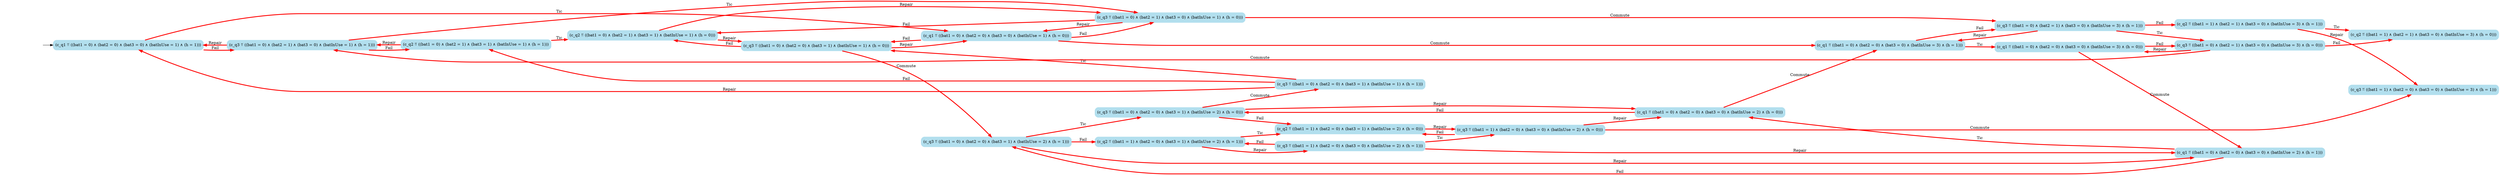 digraph G {

	rankdir = LR;

	start_c_q1_95[style=invisible];

	node[shape=box, style="rounded, filled", color=lightblue2];

	c_q3_69[label="(c_q3 ≝ ((bat1 = 0) ∧ (bat2 = 0) ∧ (bat3 = 1) ∧ (batInUse = 2) ∧ (h = 0)))"];
	c_q3_103[label="(c_q3 ≝ ((bat1 = 0) ∧ (bat2 = 0) ∧ (bat3 = 1) ∧ (batInUse = 1) ∧ (h = 0)))"];
	c_q3_94[label="(c_q3 ≝ ((bat1 = 0) ∧ (bat2 = 0) ∧ (bat3 = 1) ∧ (batInUse = 1) ∧ (h = 1)))"];
	c_q2_88[label="(c_q2 ≝ ((bat1 = 1) ∧ (bat2 = 1) ∧ (bat3 = 0) ∧ (batInUse = 3) ∧ (h = 1)))"];
	c_q1_71[label="(c_q1 ≝ ((bat1 = 0) ∧ (bat2 = 0) ∧ (bat3 = 0) ∧ (batInUse = 3) ∧ (h = 1)))"];
	c_q2_87[label="(c_q2 ≝ ((bat1 = 1) ∧ (bat2 = 1) ∧ (bat3 = 0) ∧ (batInUse = 3) ∧ (h = 0)))"];
	c_q3_100[label="(c_q3 ≝ ((bat1 = 1) ∧ (bat2 = 0) ∧ (bat3 = 0) ∧ (batInUse = 2) ∧ (h = 0)))"];
	c_q2_102[label="(c_q2 ≝ ((bat1 = 0) ∧ (bat2 = 1) ∧ (bat3 = 1) ∧ (batInUse = 1) ∧ (h = 0)))"];
	c_q3_76[label="(c_q3 ≝ ((bat1 = 1) ∧ (bat2 = 0) ∧ (bat3 = 0) ∧ (batInUse = 2) ∧ (h = 1)))"];
	c_q2_93[label="(c_q2 ≝ ((bat1 = 0) ∧ (bat2 = 1) ∧ (bat3 = 1) ∧ (batInUse = 1) ∧ (h = 1)))"];
	c_q3_99[label="(c_q3 ≝ ((bat1 = 1) ∧ (bat2 = 0) ∧ (bat3 = 0) ∧ (batInUse = 3) ∧ (h = 1)))"];
	c_q2_97[label="(c_q2 ≝ ((bat1 = 1) ∧ (bat2 = 0) ∧ (bat3 = 1) ∧ (batInUse = 2) ∧ (h = 0)))"];
	c_q3_50[label="(c_q3 ≝ ((bat1 = 0) ∧ (bat2 = 1) ∧ (bat3 = 0) ∧ (batInUse = 1) ∧ (h = 0)))"];
	c_q2_75[label="(c_q2 ≝ ((bat1 = 1) ∧ (bat2 = 0) ∧ (bat3 = 1) ∧ (batInUse = 2) ∧ (h = 1)))"];
	c_q3_83[label="(c_q3 ≝ ((bat1 = 0) ∧ (bat2 = 1) ∧ (bat3 = 0) ∧ (batInUse = 1) ∧ (h = 1)))"];
	c_q1_85[label="(c_q1 ≝ ((bat1 = 0) ∧ (bat2 = 0) ∧ (bat3 = 0) ∧ (batInUse = 3) ∧ (h = 0)))"];
	c_q1_101[label="(c_q1 ≝ ((bat1 = 0) ∧ (bat2 = 0) ∧ (bat3 = 0) ∧ (batInUse = 2) ∧ (h = 0)))"];
	c_q1_51[label="(c_q1 ≝ ((bat1 = 0) ∧ (bat2 = 0) ∧ (bat3 = 0) ∧ (batInUse = 1) ∧ (h = 0)))"];
	c_q3_60[label="(c_q3 ≝ ((bat1 = 0) ∧ (bat2 = 1) ∧ (bat3 = 0) ∧ (batInUse = 3) ∧ (h = 1)))"];
	c_q3_84[label="(c_q3 ≝ ((bat1 = 0) ∧ (bat2 = 1) ∧ (bat3 = 0) ∧ (batInUse = 3) ∧ (h = 0)))"];
	c_q1_77[label="(c_q1 ≝ ((bat1 = 0) ∧ (bat2 = 0) ∧ (bat3 = 0) ∧ (batInUse = 2) ∧ (h = 1)))"];
	c_q3_35[label="(c_q3 ≝ ((bat1 = 0) ∧ (bat2 = 0) ∧ (bat3 = 1) ∧ (batInUse = 2) ∧ (h = 1)))"];
	c_q1_95[label="(c_q1 ≝ ((bat1 = 0) ∧ (bat2 = 0) ∧ (bat3 = 0) ∧ (batInUse = 1) ∧ (h = 1)))"];

	start_c_q1_95 -> c_q1_95;
	c_q1_95 -> c_q1_51[label="Tic", penwidth=3, color=red];
	c_q1_51 -> c_q1_71[label="Commute", penwidth=3, color=red];
	c_q1_51 -> c_q3_103[label="Fail", penwidth=3, color=red];
	c_q2_93 -> c_q2_102[label="Tic", penwidth=3, color=red];
	c_q2_97 -> c_q3_100[label="Repair", penwidth=3, color=red];
	c_q3_83 -> c_q3_50[label="Tic", penwidth=3, color=red];
	c_q3_103 -> c_q3_35[label="Commute", penwidth=3, color=red];
	c_q3_35 -> c_q1_77[label="Repair", penwidth=3, color=red];
	c_q3_103 -> c_q2_102[label="Fail", penwidth=3, color=red];
	c_q3_35 -> c_q2_75[label="Fail", penwidth=3, color=red];
	c_q1_95 -> c_q3_83[label="Fail", penwidth=3, color=red];
	c_q1_51 -> c_q3_50[label="Fail", penwidth=3, color=red];
	c_q1_71 -> c_q1_85[label="Tic", penwidth=3, color=red];
	c_q1_71 -> c_q3_60[label="Fail", penwidth=3, color=red];
	c_q3_103 -> c_q1_51[label="Repair", penwidth=3, color=red];
	c_q3_35 -> c_q3_69[label="Tic", penwidth=3, color=red];
	c_q1_77 -> c_q1_101[label="Tic", penwidth=3, color=red];
	c_q1_77 -> c_q3_35[label="Fail", penwidth=3, color=red];
	c_q2_102 -> c_q3_50[label="Repair", penwidth=3, color=red];
	c_q2_75 -> c_q2_97[label="Tic", penwidth=3, color=red];
	c_q2_75 -> c_q3_76[label="Repair", penwidth=3, color=red];
	c_q3_83 -> c_q2_93[label="Fail", penwidth=3, color=red];
	c_q3_83 -> c_q1_95[label="Repair", penwidth=3, color=red];
	c_q3_50 -> c_q2_102[label="Fail", penwidth=3, color=red];
	c_q3_50 -> c_q3_60[label="Commute", penwidth=3, color=red];
	c_q3_50 -> c_q1_51[label="Repair", penwidth=3, color=red];
	c_q1_85 -> c_q3_84[label="Fail", penwidth=3, color=red];
	c_q1_85 -> c_q1_77[label="Commute", penwidth=3, color=red];
	c_q3_60 -> c_q3_84[label="Tic", penwidth=3, color=red];
	c_q3_60 -> c_q2_88[label="Fail", penwidth=3, color=red];
	c_q3_60 -> c_q1_71[label="Repair", penwidth=3, color=red];
	c_q3_69 -> c_q2_97[label="Fail", penwidth=3, color=red];
	c_q3_69 -> c_q3_94[label="Commute", penwidth=3, color=red];
	c_q3_69 -> c_q1_101[label="Repair", penwidth=3, color=red];
	c_q1_101 -> c_q3_69[label="Fail", penwidth=3, color=red];
	c_q1_101 -> c_q1_71[label="Commute", penwidth=3, color=red];
	c_q3_76 -> c_q3_100[label="Tic", penwidth=3, color=red];
	c_q3_76 -> c_q2_75[label="Fail", penwidth=3, color=red];
	c_q3_76 -> c_q1_77[label="Repair", penwidth=3, color=red];
	c_q2_93 -> c_q3_83[label="Repair", penwidth=3, color=red];
	c_q3_84 -> c_q2_87[label="Fail", penwidth=3, color=red];
	c_q3_84 -> c_q3_83[label="Commute", penwidth=3, color=red];
	c_q3_84 -> c_q1_85[label="Repair", penwidth=3, color=red];
	c_q2_88 -> c_q2_87[label="Tic", penwidth=3, color=red];
	c_q2_88 -> c_q3_99[label="Repair", penwidth=3, color=red];
	c_q3_94 -> c_q3_103[label="Tic", penwidth=3, color=red];
	c_q3_94 -> c_q2_93[label="Fail", penwidth=3, color=red];
	c_q3_94 -> c_q1_95[label="Repair", penwidth=3, color=red];
	c_q3_100 -> c_q2_97[label="Fail", penwidth=3, color=red];
	c_q3_100 -> c_q3_99[label="Commute", penwidth=3, color=red];
	c_q3_100 -> c_q1_101[label="Repair", penwidth=3, color=red];
	c_q2_102 -> c_q3_103[label="Repair", penwidth=3, color=red];

}